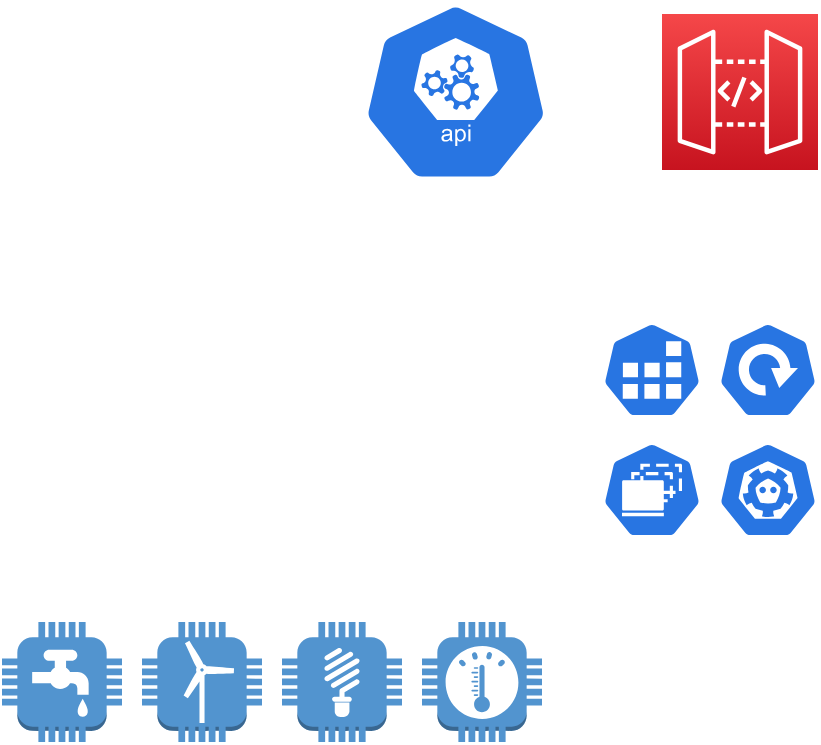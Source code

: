 <mxfile version="12.7.1" type="github">
  <diagram id="RAriAX78_pOGeq3DnyW0" name="Page-1">
    <mxGraphModel dx="1422" dy="767" grid="1" gridSize="10" guides="1" tooltips="1" connect="1" arrows="1" fold="1" page="1" pageScale="1" pageWidth="850" pageHeight="1100" math="0" shadow="0">
      <root>
        <mxCell id="0" />
        <mxCell id="1" parent="0" />
        <mxCell id="_77lGK3YF5Gts2ZvxuUZ-1" value="" style="outlineConnect=0;dashed=0;verticalLabelPosition=bottom;verticalAlign=top;align=center;html=1;shape=mxgraph.aws3.utility;fillColor=#5294CF;gradientColor=none;" vertex="1" parent="1">
          <mxGeometry x="70" y="430" width="60" height="60" as="geometry" />
        </mxCell>
        <mxCell id="_77lGK3YF5Gts2ZvxuUZ-2" value="" style="outlineConnect=0;dashed=0;verticalLabelPosition=bottom;verticalAlign=top;align=center;html=1;shape=mxgraph.aws3.windfarm;fillColor=#5294CF;gradientColor=none;" vertex="1" parent="1">
          <mxGeometry x="140" y="430" width="60" height="60" as="geometry" />
        </mxCell>
        <mxCell id="_77lGK3YF5Gts2ZvxuUZ-3" value="" style="outlineConnect=0;dashed=0;verticalLabelPosition=bottom;verticalAlign=top;align=center;html=1;shape=mxgraph.aws3.lightbulb;fillColor=#5294CF;gradientColor=none;" vertex="1" parent="1">
          <mxGeometry x="210" y="430" width="60" height="60" as="geometry" />
        </mxCell>
        <mxCell id="_77lGK3YF5Gts2ZvxuUZ-4" value="" style="outlineConnect=0;dashed=0;verticalLabelPosition=bottom;verticalAlign=top;align=center;html=1;shape=mxgraph.aws3.thermostat;fillColor=#5294CF;gradientColor=none;" vertex="1" parent="1">
          <mxGeometry x="280" y="430" width="60" height="60" as="geometry" />
        </mxCell>
        <mxCell id="_77lGK3YF5Gts2ZvxuUZ-5" value="" style="html=1;dashed=0;whitespace=wrap;fillColor=#2875E2;strokeColor=#ffffff;points=[[0.005,0.63,0],[0.1,0.2,0],[0.9,0.2,0],[0.5,0,0],[0.995,0.63,0],[0.72,0.99,0],[0.5,1,0],[0.28,0.99,0]];shape=mxgraph.kubernetes.icon;prIcon=api" vertex="1" parent="1">
          <mxGeometry x="250" y="120" width="93.75" height="90" as="geometry" />
        </mxCell>
        <mxCell id="_77lGK3YF5Gts2ZvxuUZ-6" value="" style="outlineConnect=0;fontColor=#232F3E;gradientColor=#F54749;gradientDirection=north;fillColor=#C7131F;strokeColor=#ffffff;dashed=0;verticalLabelPosition=bottom;verticalAlign=top;align=center;html=1;fontSize=12;fontStyle=0;aspect=fixed;shape=mxgraph.aws4.resourceIcon;resIcon=mxgraph.aws4.api_gateway;" vertex="1" parent="1">
          <mxGeometry x="400" y="126" width="78" height="78" as="geometry" />
        </mxCell>
        <mxCell id="_77lGK3YF5Gts2ZvxuUZ-7" value="" style="html=1;dashed=0;whitespace=wrap;fillColor=#2875E2;strokeColor=#ffffff;points=[[0.005,0.63,0],[0.1,0.2,0],[0.9,0.2,0],[0.5,0,0],[0.995,0.63,0],[0.72,0.99,0],[0.5,1,0],[0.28,0.99,0]];shape=mxgraph.kubernetes.icon;prIcon=etcd" vertex="1" parent="1">
          <mxGeometry x="428" y="340" width="50" height="48" as="geometry" />
        </mxCell>
        <mxCell id="_77lGK3YF5Gts2ZvxuUZ-8" value="" style="shape=image;html=1;verticalAlign=top;verticalLabelPosition=bottom;labelBackgroundColor=#ffffff;imageAspect=0;aspect=fixed;image=https://cdn4.iconfinder.com/data/icons/logos-brands-5/24/flask-128.png" vertex="1" parent="1">
          <mxGeometry x="125" y="120" width="90" height="90" as="geometry" />
        </mxCell>
        <mxCell id="_77lGK3YF5Gts2ZvxuUZ-9" value="" style="html=1;dashed=0;whitespace=wrap;fillColor=#2875E2;strokeColor=#ffffff;points=[[0.005,0.63,0],[0.1,0.2,0],[0.9,0.2,0],[0.5,0,0],[0.995,0.63,0],[0.72,0.99,0],[0.5,1,0],[0.28,0.99,0]];shape=mxgraph.kubernetes.icon;prIcon=job" vertex="1" parent="1">
          <mxGeometry x="370" y="280" width="50" height="48" as="geometry" />
        </mxCell>
        <mxCell id="_77lGK3YF5Gts2ZvxuUZ-10" value="" style="html=1;dashed=0;whitespace=wrap;fillColor=#2875E2;strokeColor=#ffffff;points=[[0.005,0.63,0],[0.1,0.2,0],[0.9,0.2,0],[0.5,0,0],[0.995,0.63,0],[0.72,0.99,0],[0.5,1,0],[0.28,0.99,0]];shape=mxgraph.kubernetes.icon;prIcon=ds" vertex="1" parent="1">
          <mxGeometry x="370" y="340" width="50" height="48" as="geometry" />
        </mxCell>
        <mxCell id="_77lGK3YF5Gts2ZvxuUZ-11" value="" style="html=1;dashed=0;whitespace=wrap;fillColor=#2875E2;strokeColor=#ffffff;points=[[0.005,0.63,0],[0.1,0.2,0],[0.9,0.2,0],[0.5,0,0],[0.995,0.63,0],[0.72,0.99,0],[0.5,1,0],[0.28,0.99,0]];shape=mxgraph.kubernetes.icon;prIcon=deploy" vertex="1" parent="1">
          <mxGeometry x="428" y="280" width="50" height="48" as="geometry" />
        </mxCell>
      </root>
    </mxGraphModel>
  </diagram>
</mxfile>
